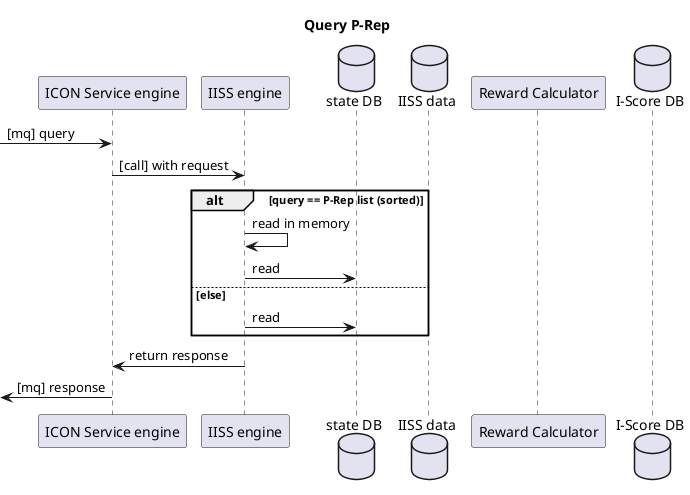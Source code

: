 @startuml
title Query P-Rep

participant "ICON Service engine" as IS
participant "IISS engine" as IISS
database "state DB" as SDB
database "IISS data" as ID
participant "Reward Calculator" as RC
database "I-Score DB" as ISDB

-> IS: [mq] query
IS -> IISS: [call] with request
alt query == P-Rep list (sorted)
IISS -> IISS: read in memory
IISS -> SDB : read
else else
IISS -> SDB: read
end
IISS -> IS: return response
<- IS: [mq] response

@enduml